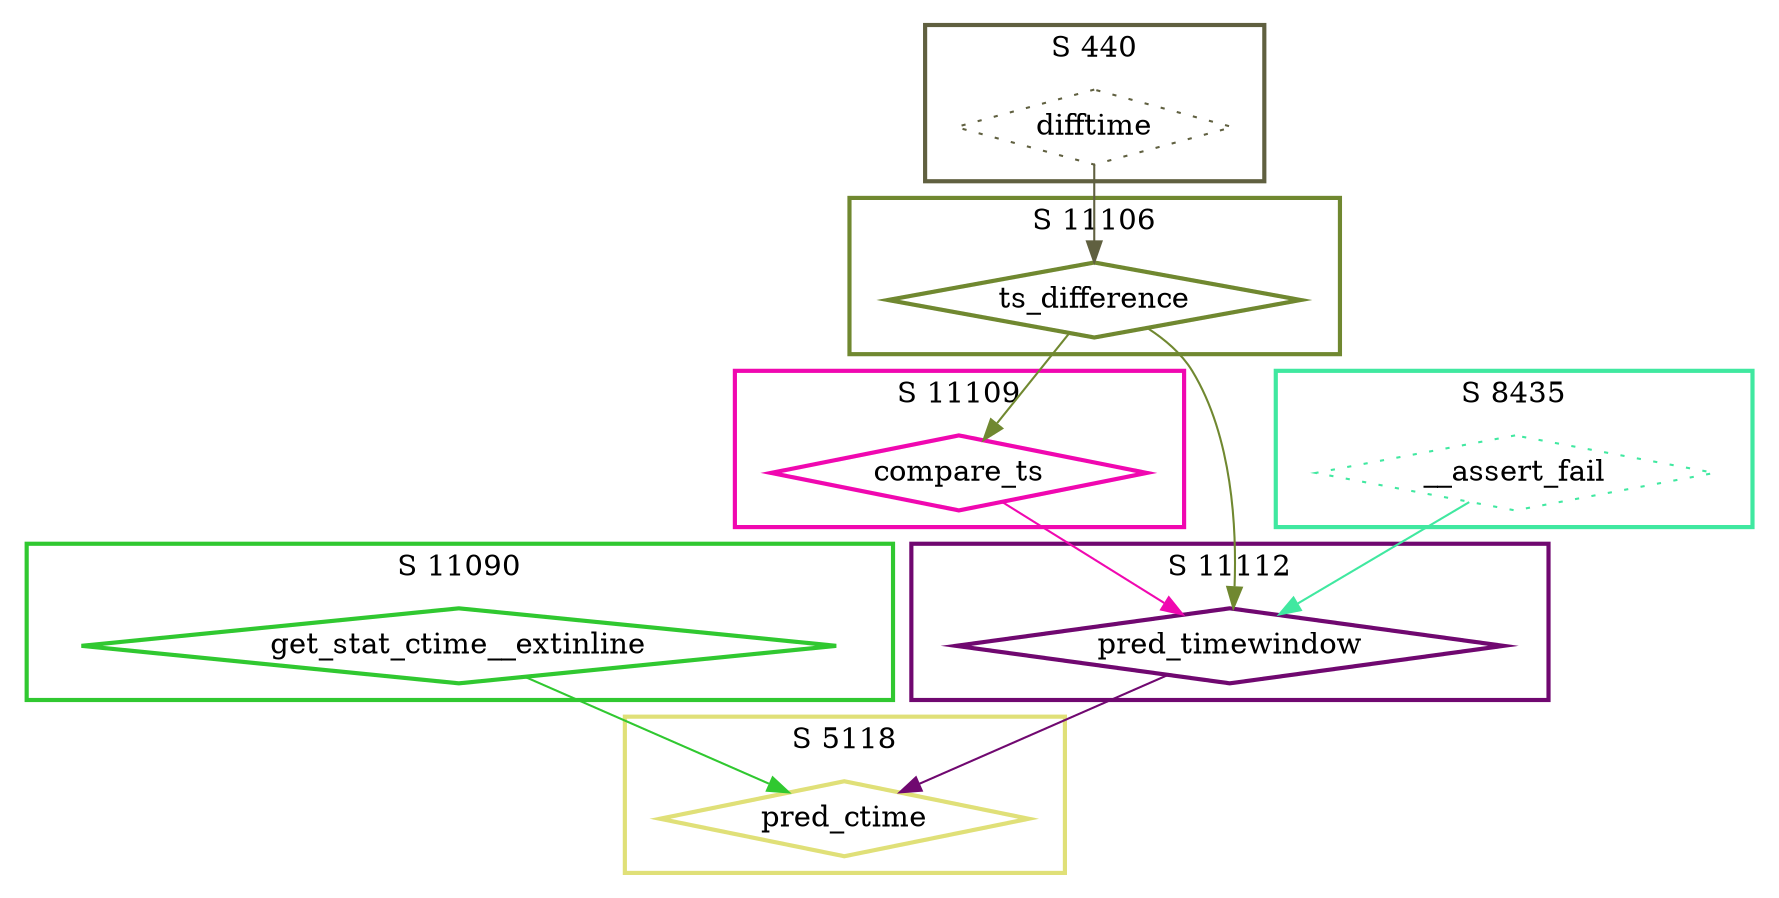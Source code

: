digraph G {
  ratio=0.500000;
  "UV get_stat_ctime__extinline (11090)" [shape=diamond,
                                          label="get_stat_ctime__extinline",
                                          color="#30C830", style=bold];
  "UV ts_difference (11106)" [shape=diamond, label="ts_difference",
                              color="#708830", style=bold];
  "UV compare_ts (11109)" [shape=diamond, label="compare_ts",
                           color="#F008B0", style=bold];
  "UV difftime (440)" [shape=diamond, label="difftime", color="#606040",
                       style=dotted];
  "UV pred_timewindow (11112)" [shape=diamond, label="pred_timewindow",
                                color="#700870", style=bold];
  "UV pred_ctime (5118)" [shape=diamond, label="pred_ctime", color="#E0E078",
                          style=bold];
  "UV __assert_fail (8435)" [shape=diamond, label="__assert_fail",
                             color="#40E8A0", style=dotted];
  
  subgraph cluster_11106 { label="S 11106";
    color="#708830";
    style=bold;
    "UV ts_difference (11106)"; };
  subgraph cluster_11090 { label="S 11090";
    color="#30C830";
    style=bold;
    "UV get_stat_ctime__extinline (11090)"; };
  subgraph cluster_11112 { label="S 11112";
    color="#700870";
    style=bold;
    "UV pred_timewindow (11112)"; };
  subgraph cluster_5118 { label="S 5118";
    color="#E0E078";
    style=bold;
    "UV pred_ctime (5118)"; };
  subgraph cluster_11109 { label="S 11109";
    color="#F008B0";
    style=bold;
    "UV compare_ts (11109)"; };
  subgraph cluster_8435 { label="S 8435";
    color="#40E8A0";
    style=bold;
    "UV __assert_fail (8435)"; };
  subgraph cluster_440 { label="S 440";
    color="#606040";
    style=bold;
    "UV difftime (440)"; };
  
  "UV get_stat_ctime__extinline (11090)" -> "UV pred_ctime (5118)" [color="#30C830"];
  "UV ts_difference (11106)" -> "UV compare_ts (11109)" [color="#708830"];
  "UV ts_difference (11106)" -> "UV pred_timewindow (11112)" [color="#708830"];
  "UV compare_ts (11109)" -> "UV pred_timewindow (11112)" [color="#F008B0"];
  "UV difftime (440)" -> "UV ts_difference (11106)" [color="#606040"];
  "UV pred_timewindow (11112)" -> "UV pred_ctime (5118)" [color="#700870"];
  "UV __assert_fail (8435)" -> "UV pred_timewindow (11112)" [color="#40E8A0"];
  
  }